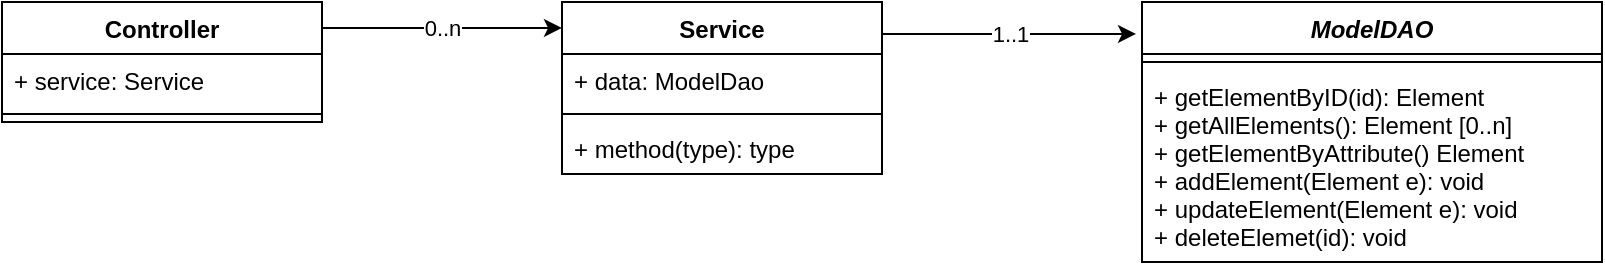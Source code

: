 <mxfile version="16.5.6" type="device"><diagram id="C5RBs43oDa-KdzZeNtuy" name="Page-1"><mxGraphModel dx="1422" dy="762" grid="1" gridSize="10" guides="1" tooltips="1" connect="1" arrows="1" fold="1" page="1" pageScale="1" pageWidth="827" pageHeight="1169" math="0" shadow="0"><root><mxCell id="WIyWlLk6GJQsqaUBKTNV-0"/><mxCell id="WIyWlLk6GJQsqaUBKTNV-1" parent="WIyWlLk6GJQsqaUBKTNV-0"/><mxCell id="rfnSiCrrJ3PMiTUJ6B8C-0" value="ModelDAO" style="swimlane;fontStyle=3;align=center;verticalAlign=top;childLayout=stackLayout;horizontal=1;startSize=26;horizontalStack=0;resizeParent=1;resizeParentMax=0;resizeLast=0;collapsible=1;marginBottom=0;" vertex="1" parent="WIyWlLk6GJQsqaUBKTNV-1"><mxGeometry x="590" y="90" width="230" height="130" as="geometry"/></mxCell><mxCell id="rfnSiCrrJ3PMiTUJ6B8C-2" value="" style="line;strokeWidth=1;fillColor=none;align=left;verticalAlign=middle;spacingTop=-1;spacingLeft=3;spacingRight=3;rotatable=0;labelPosition=right;points=[];portConstraint=eastwest;" vertex="1" parent="rfnSiCrrJ3PMiTUJ6B8C-0"><mxGeometry y="26" width="230" height="8" as="geometry"/></mxCell><mxCell id="rfnSiCrrJ3PMiTUJ6B8C-3" value="+ getElementByID(id): Element&#xA;+ getAllElements(): Element [0..n]&#xA;+ getElementByAttribute() Element&#xA;+ addElement(Element e): void&#xA;+ updateElement(Element e): void&#xA;+ deleteElemet(id): void&#xA;" style="text;strokeColor=none;fillColor=none;align=left;verticalAlign=top;spacingLeft=4;spacingRight=4;overflow=hidden;rotatable=0;points=[[0,0.5],[1,0.5]];portConstraint=eastwest;" vertex="1" parent="rfnSiCrrJ3PMiTUJ6B8C-0"><mxGeometry y="34" width="230" height="96" as="geometry"/></mxCell><mxCell id="rfnSiCrrJ3PMiTUJ6B8C-8" value="1..1" style="edgeStyle=orthogonalEdgeStyle;rounded=0;orthogonalLoop=1;jettySize=auto;html=1;entryX=-0.013;entryY=0.123;entryDx=0;entryDy=0;entryPerimeter=0;" edge="1" parent="WIyWlLk6GJQsqaUBKTNV-1" source="rfnSiCrrJ3PMiTUJ6B8C-4" target="rfnSiCrrJ3PMiTUJ6B8C-0"><mxGeometry relative="1" as="geometry"><Array as="points"><mxPoint x="550" y="106"/><mxPoint x="550" y="106"/></Array></mxGeometry></mxCell><mxCell id="rfnSiCrrJ3PMiTUJ6B8C-4" value="Service" style="swimlane;fontStyle=1;align=center;verticalAlign=top;childLayout=stackLayout;horizontal=1;startSize=26;horizontalStack=0;resizeParent=1;resizeParentMax=0;resizeLast=0;collapsible=1;marginBottom=0;" vertex="1" parent="WIyWlLk6GJQsqaUBKTNV-1"><mxGeometry x="300" y="90" width="160" height="86" as="geometry"/></mxCell><mxCell id="rfnSiCrrJ3PMiTUJ6B8C-5" value="+ data: ModelDao" style="text;strokeColor=none;fillColor=none;align=left;verticalAlign=top;spacingLeft=4;spacingRight=4;overflow=hidden;rotatable=0;points=[[0,0.5],[1,0.5]];portConstraint=eastwest;" vertex="1" parent="rfnSiCrrJ3PMiTUJ6B8C-4"><mxGeometry y="26" width="160" height="26" as="geometry"/></mxCell><mxCell id="rfnSiCrrJ3PMiTUJ6B8C-6" value="" style="line;strokeWidth=1;fillColor=none;align=left;verticalAlign=middle;spacingTop=-1;spacingLeft=3;spacingRight=3;rotatable=0;labelPosition=right;points=[];portConstraint=eastwest;" vertex="1" parent="rfnSiCrrJ3PMiTUJ6B8C-4"><mxGeometry y="52" width="160" height="8" as="geometry"/></mxCell><mxCell id="rfnSiCrrJ3PMiTUJ6B8C-7" value="+ method(type): type" style="text;strokeColor=none;fillColor=none;align=left;verticalAlign=top;spacingLeft=4;spacingRight=4;overflow=hidden;rotatable=0;points=[[0,0.5],[1,0.5]];portConstraint=eastwest;" vertex="1" parent="rfnSiCrrJ3PMiTUJ6B8C-4"><mxGeometry y="60" width="160" height="26" as="geometry"/></mxCell><mxCell id="rfnSiCrrJ3PMiTUJ6B8C-14" value="0..n" style="edgeStyle=orthogonalEdgeStyle;rounded=0;orthogonalLoop=1;jettySize=auto;html=1;entryX=0;entryY=0.151;entryDx=0;entryDy=0;entryPerimeter=0;" edge="1" parent="WIyWlLk6GJQsqaUBKTNV-1" source="rfnSiCrrJ3PMiTUJ6B8C-10" target="rfnSiCrrJ3PMiTUJ6B8C-4"><mxGeometry relative="1" as="geometry"><Array as="points"><mxPoint x="210" y="103"/><mxPoint x="210" y="103"/></Array></mxGeometry></mxCell><mxCell id="rfnSiCrrJ3PMiTUJ6B8C-10" value="Controller" style="swimlane;fontStyle=1;align=center;verticalAlign=top;childLayout=stackLayout;horizontal=1;startSize=26;horizontalStack=0;resizeParent=1;resizeParentMax=0;resizeLast=0;collapsible=1;marginBottom=0;" vertex="1" parent="WIyWlLk6GJQsqaUBKTNV-1"><mxGeometry x="20" y="90" width="160" height="60" as="geometry"/></mxCell><mxCell id="rfnSiCrrJ3PMiTUJ6B8C-11" value="+ service: Service" style="text;strokeColor=none;fillColor=none;align=left;verticalAlign=top;spacingLeft=4;spacingRight=4;overflow=hidden;rotatable=0;points=[[0,0.5],[1,0.5]];portConstraint=eastwest;" vertex="1" parent="rfnSiCrrJ3PMiTUJ6B8C-10"><mxGeometry y="26" width="160" height="26" as="geometry"/></mxCell><mxCell id="rfnSiCrrJ3PMiTUJ6B8C-12" value="" style="line;strokeWidth=1;fillColor=none;align=left;verticalAlign=middle;spacingTop=-1;spacingLeft=3;spacingRight=3;rotatable=0;labelPosition=right;points=[];portConstraint=eastwest;" vertex="1" parent="rfnSiCrrJ3PMiTUJ6B8C-10"><mxGeometry y="52" width="160" height="8" as="geometry"/></mxCell></root></mxGraphModel></diagram></mxfile>